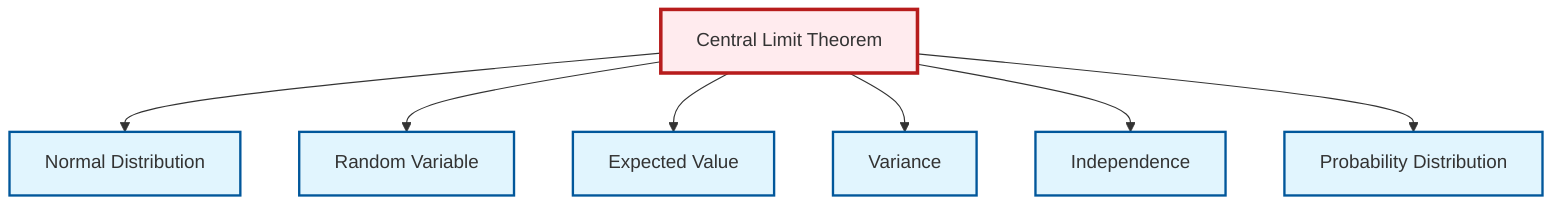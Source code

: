 graph TD
    classDef definition fill:#e1f5fe,stroke:#01579b,stroke-width:2px
    classDef theorem fill:#f3e5f5,stroke:#4a148c,stroke-width:2px
    classDef axiom fill:#fff3e0,stroke:#e65100,stroke-width:2px
    classDef example fill:#e8f5e9,stroke:#1b5e20,stroke-width:2px
    classDef current fill:#ffebee,stroke:#b71c1c,stroke-width:3px
    def-expectation["Expected Value"]:::definition
    def-variance["Variance"]:::definition
    def-probability-distribution["Probability Distribution"]:::definition
    thm-central-limit["Central Limit Theorem"]:::theorem
    def-normal-distribution["Normal Distribution"]:::definition
    def-random-variable["Random Variable"]:::definition
    def-independence["Independence"]:::definition
    thm-central-limit --> def-normal-distribution
    thm-central-limit --> def-random-variable
    thm-central-limit --> def-expectation
    thm-central-limit --> def-variance
    thm-central-limit --> def-independence
    thm-central-limit --> def-probability-distribution
    class thm-central-limit current